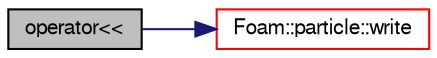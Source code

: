 digraph "operator&lt;&lt;"
{
  bgcolor="transparent";
  edge [fontname="FreeSans",fontsize="10",labelfontname="FreeSans",labelfontsize="10"];
  node [fontname="FreeSans",fontsize="10",shape=record];
  rankdir="LR";
  Node6222 [label="operator\<\<",height=0.2,width=0.4,color="black", fillcolor="grey75", style="filled", fontcolor="black"];
  Node6222 -> Node6223 [color="midnightblue",fontsize="10",style="solid",fontname="FreeSans"];
  Node6223 [label="Foam::particle::write",height=0.2,width=0.4,color="red",URL="$a23586.html#a60fb078e782ce6c02487ba12055d8f16",tooltip="Write the particle data. "];
}
